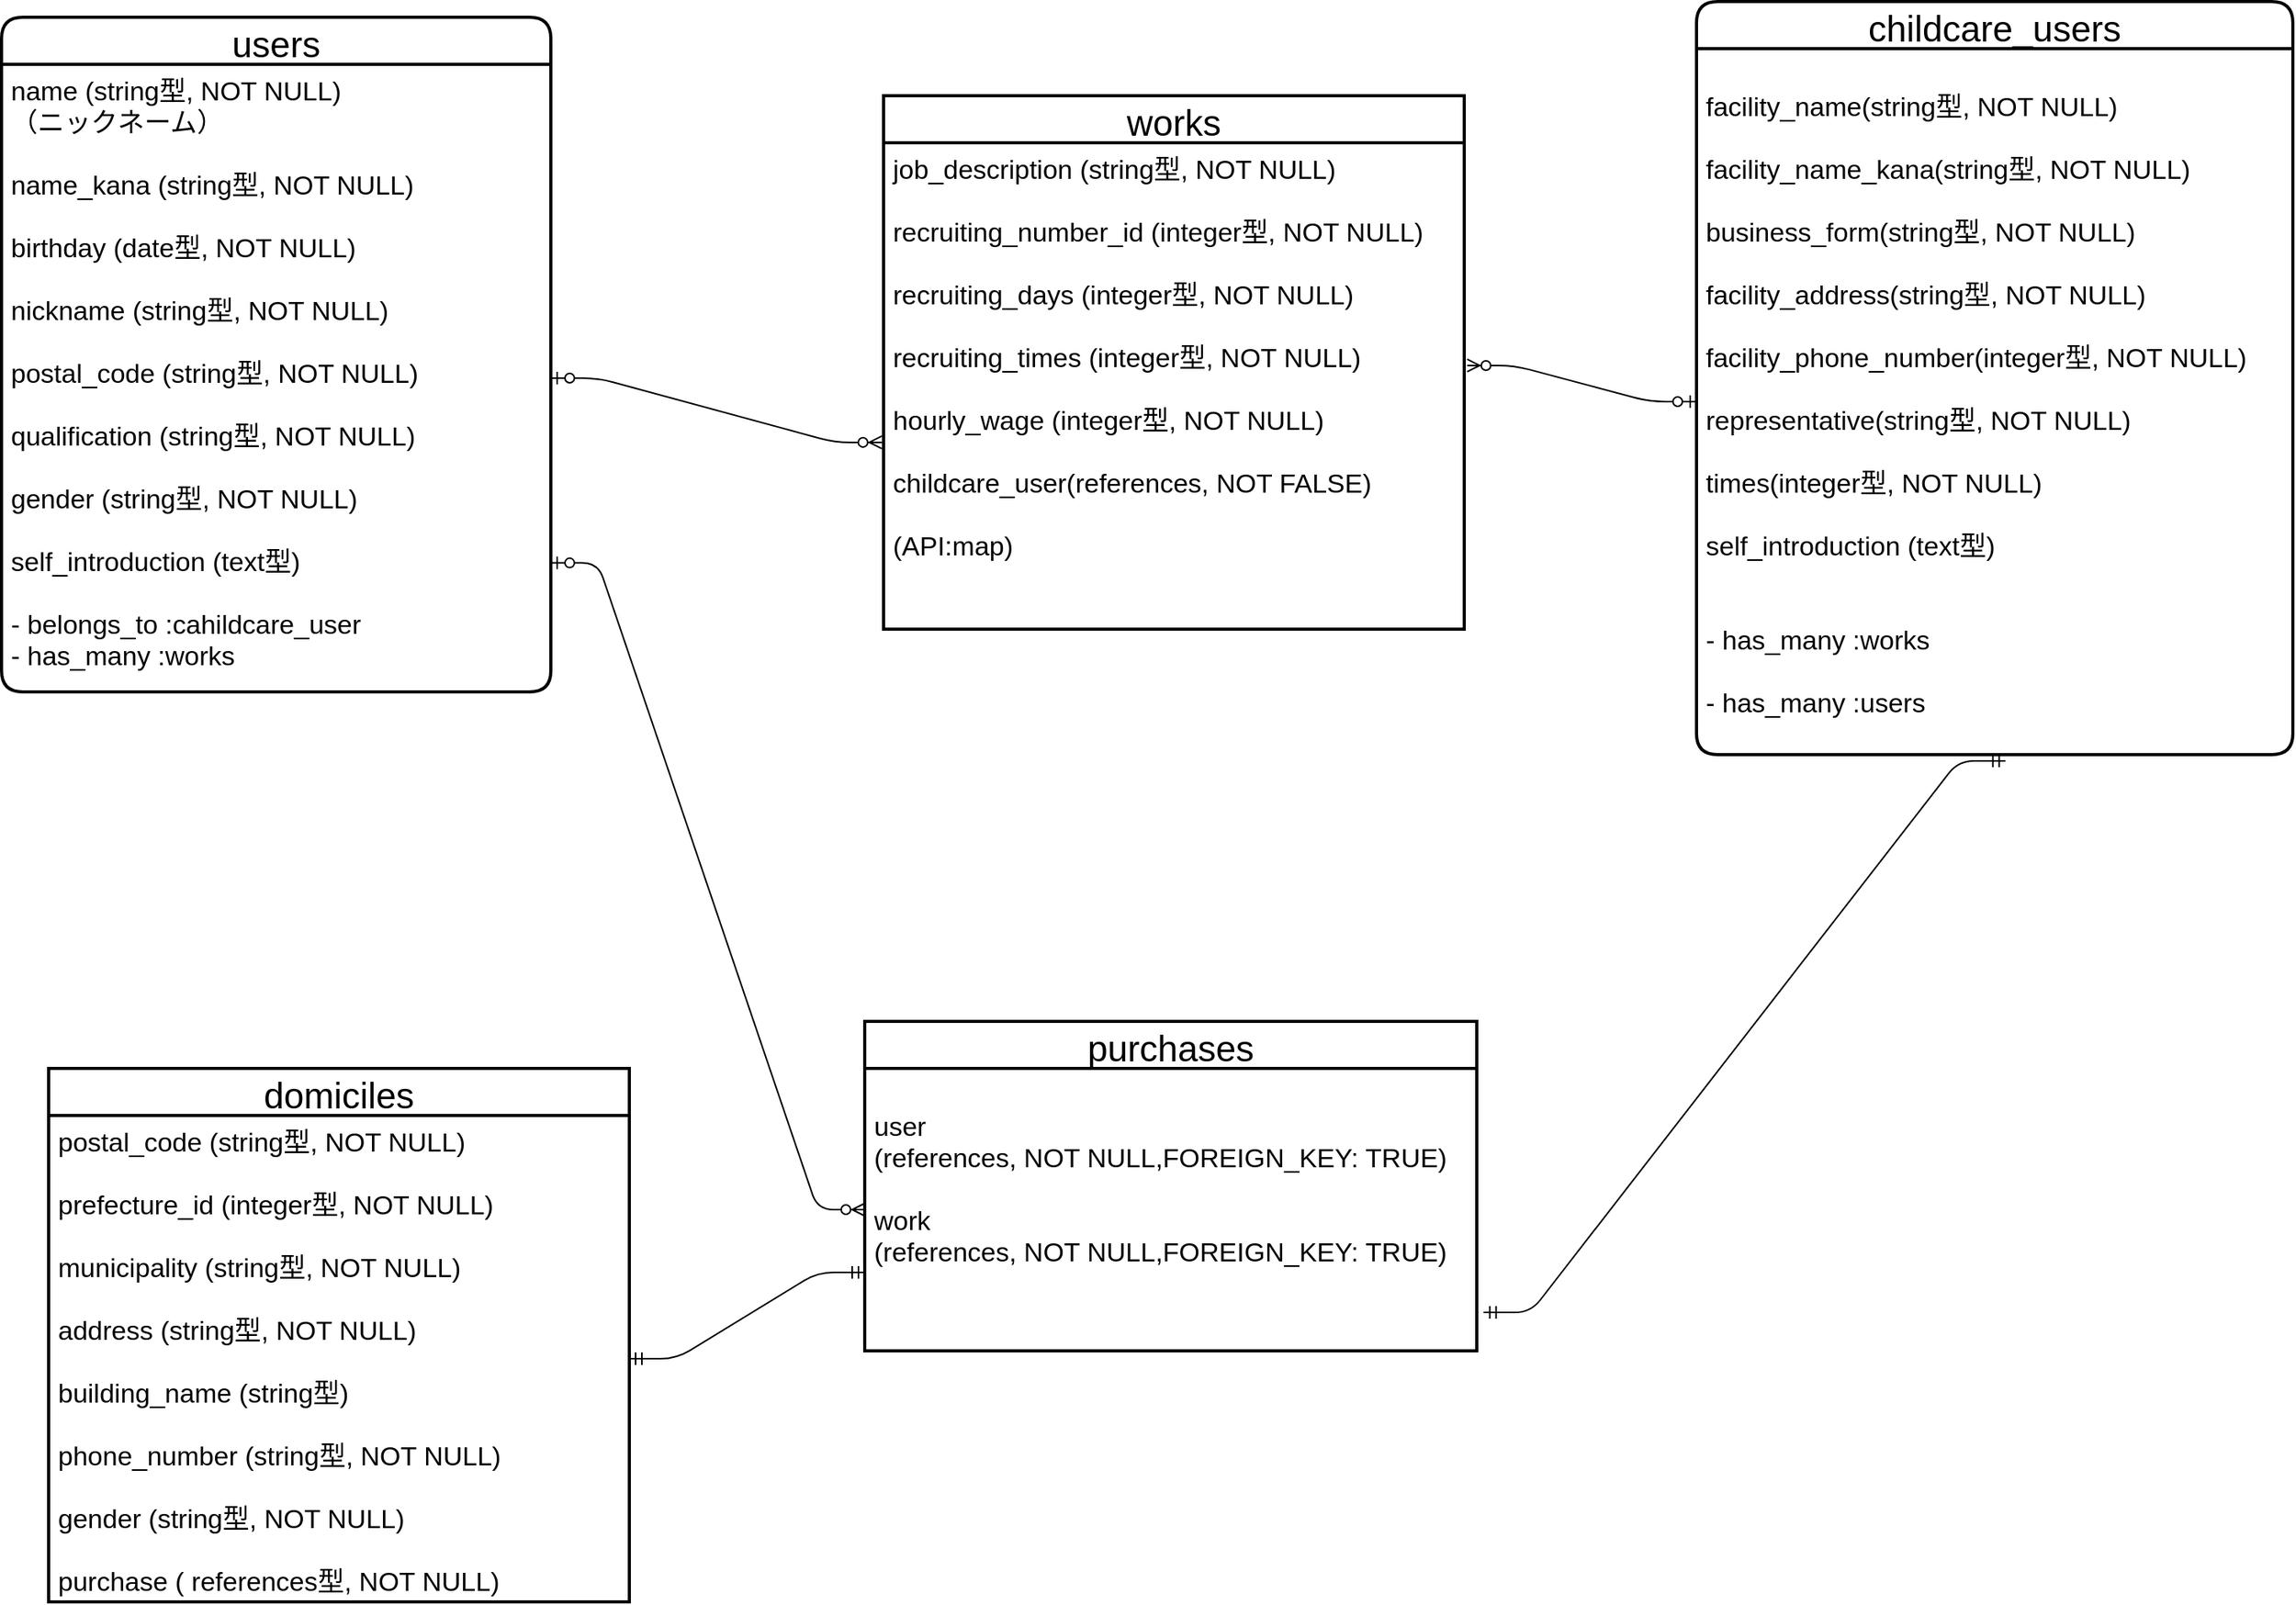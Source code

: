 <mxfile version="13.10.0" type="embed">
    <diagram id="eYEJpO8xNW3fcU3qhwMZ" name="ページ1">
        <mxGraphModel dx="728" dy="680" grid="1" gridSize="10" guides="1" tooltips="1" connect="1" arrows="0" fold="1" page="1" pageScale="1" pageWidth="1654" pageHeight="1169" math="0" shadow="0">
            <root>
                <mxCell id="0"/>
                <mxCell id="1" parent="0"/>
                <mxCell id="13" value="users" style="swimlane;childLayout=stackLayout;horizontal=1;startSize=30;horizontalStack=0;rounded=1;fontSize=23;fontStyle=0;strokeWidth=2;resizeParent=0;resizeLast=1;shadow=0;dashed=0;align=center;" parent="1" vertex="1">
                    <mxGeometry x="80" y="80" width="350" height="430" as="geometry"/>
                </mxCell>
                <mxCell id="14" value="name (string型, NOT NULL)&#10;（ニックネーム）&#10;&#10;name_kana (string型, NOT NULL)&#10;&#10;birthday (date型, NOT NULL)&#10;&#10;nickname (string型, NOT NULL)&#10;&#10;postal_code (string型, NOT NULL)&#10;&#10;qualification (string型, NOT NULL)&#10;&#10;gender (string型, NOT NULL)&#10;&#10;self_introduction (text型)&#10;&#10;- belongs_to :cahildcare_user&#10;- has_many :works" style="align=left;strokeColor=none;fillColor=none;spacingLeft=4;fontSize=17;verticalAlign=top;resizable=0;rotatable=0;part=1;" parent="13" vertex="1">
                    <mxGeometry y="30" width="350" height="400" as="geometry"/>
                </mxCell>
                <mxCell id="15" value="childcare_users" style="swimlane;childLayout=stackLayout;horizontal=1;startSize=30;horizontalStack=0;rounded=1;fontSize=23;fontStyle=0;strokeWidth=2;resizeParent=0;resizeLast=1;shadow=0;dashed=0;align=center;" parent="1" vertex="1">
                    <mxGeometry x="1160" y="70" width="380" height="480" as="geometry"/>
                </mxCell>
                <mxCell id="16" value="&#10;facility_name(string型, NOT NULL)&#10;&#10;facility_name_kana(string型, NOT NULL)&#10;&#10;business_form(string型, NOT NULL)&#10;&#10;facility_address(string型, NOT NULL)&#10;&#10;facility_phone_number(integer型, NOT NULL)&#10;&#10;representative(string型, NOT NULL)&#10;&#10;times(integer型, NOT NULL)&#10;&#10;self_introduction (text型)&#10;&#10;&#10;- has_many :works&#10;&#10;- has_many :users&#10;&#10;&#10;&#10;" style="align=left;strokeColor=none;fillColor=none;spacingLeft=4;fontSize=17;verticalAlign=top;resizable=0;rotatable=0;part=1;" parent="15" vertex="1">
                    <mxGeometry y="30" width="380" height="450" as="geometry"/>
                </mxCell>
                <mxCell id="37" value="works" style="swimlane;childLayout=stackLayout;horizontal=1;startSize=30;horizontalStack=0;rounded=1;fontSize=23;fontStyle=0;strokeWidth=2;resizeParent=0;resizeLast=1;shadow=0;dashed=0;align=center;arcSize=0;" parent="1" vertex="1">
                    <mxGeometry x="642" y="130" width="370" height="340" as="geometry"/>
                </mxCell>
                <mxCell id="38" value="job_description (string型, NOT NULL)&#10; &#10;recruiting_number_id (integer型, NOT NULL)&#10;&#10;recruiting_days (integer型, NOT NULL)&#10;&#10;recruiting_times (integer型, NOT NULL)&#10;&#10;hourly_wage (integer型, NOT NULL)&#10;&#10;childcare_user(references, NOT FALSE)&#10;&#10;(API:map)" style="align=left;strokeColor=none;fillColor=none;spacingLeft=4;fontSize=17;verticalAlign=top;resizable=0;rotatable=0;part=1;" parent="37" vertex="1">
                    <mxGeometry y="30" width="370" height="310" as="geometry"/>
                </mxCell>
                <mxCell id="54" value="" style="edgeStyle=entityRelationEdgeStyle;fontSize=12;html=1;endArrow=ERzeroToMany;startArrow=ERzeroToOne;entryX=1.005;entryY=0.458;entryDx=0;entryDy=0;entryPerimeter=0;exitX=0;exitY=0.5;exitDx=0;exitDy=0;" edge="1" parent="1" source="16" target="38">
                    <mxGeometry width="100" height="100" relative="1" as="geometry">
                        <mxPoint x="1160" y="795" as="sourcePoint"/>
                        <mxPoint x="830" y="760" as="targetPoint"/>
                    </mxGeometry>
                </mxCell>
                <mxCell id="59" value="" style="edgeStyle=entityRelationEdgeStyle;fontSize=12;html=1;endArrow=ERzeroToMany;startArrow=ERzeroToOne;entryX=-0.003;entryY=0.616;entryDx=0;entryDy=0;entryPerimeter=0;" edge="1" parent="1" source="14" target="38">
                    <mxGeometry width="100" height="100" relative="1" as="geometry">
                        <mxPoint x="220.96" y="620" as="sourcePoint"/>
                        <mxPoint x="430" y="625.09" as="targetPoint"/>
                    </mxGeometry>
                </mxCell>
                <mxCell id="63" value="purchases" style="swimlane;childLayout=stackLayout;horizontal=1;startSize=30;horizontalStack=0;rounded=1;fontSize=23;fontStyle=0;strokeWidth=2;resizeParent=0;resizeLast=1;shadow=0;dashed=0;align=center;arcSize=0;" vertex="1" parent="1">
                    <mxGeometry x="630" y="720" width="390" height="210" as="geometry"/>
                </mxCell>
                <mxCell id="64" value="&#10;user &#10;(references, NOT NULL,FOREIGN_KEY: TRUE)&#10;&#10;work&#10;(references, NOT NULL,FOREIGN_KEY: TRUE)&#10;&#10;&#10;" style="align=left;strokeColor=none;fillColor=none;spacingLeft=4;fontSize=17;verticalAlign=top;resizable=0;rotatable=0;part=1;" vertex="1" parent="63">
                    <mxGeometry y="30" width="390" height="180" as="geometry"/>
                </mxCell>
                <mxCell id="65" value="" style="edgeStyle=entityRelationEdgeStyle;fontSize=12;html=1;endArrow=ERzeroToMany;startArrow=ERzeroToOne;exitX=1;exitY=0.908;exitDx=0;exitDy=0;entryX=0;entryY=0.5;entryDx=0;entryDy=0;exitPerimeter=0;" edge="1" parent="1" target="64">
                    <mxGeometry width="100" height="100" relative="1" as="geometry">
                        <mxPoint x="430" y="427.8" as="sourcePoint"/>
                        <mxPoint x="630" y="795" as="targetPoint"/>
                    </mxGeometry>
                </mxCell>
                <mxCell id="66" value="" style="edgeStyle=entityRelationEdgeStyle;fontSize=12;html=1;endArrow=ERmandOne;startArrow=ERmandOne;exitX=1.011;exitY=0.576;exitDx=0;exitDy=0;exitPerimeter=0;entryX=0.518;entryY=1.009;entryDx=0;entryDy=0;entryPerimeter=0;" edge="1" parent="1" target="16">
                    <mxGeometry width="100" height="100" relative="1" as="geometry">
                        <mxPoint x="1024.29" y="905.52" as="sourcePoint"/>
                        <mxPoint x="1230" y="485" as="targetPoint"/>
                    </mxGeometry>
                </mxCell>
                <mxCell id="67" value="domiciles" style="swimlane;childLayout=stackLayout;horizontal=1;startSize=30;horizontalStack=0;rounded=1;fontSize=23;fontStyle=0;strokeWidth=2;resizeParent=0;resizeLast=1;shadow=0;dashed=0;align=center;arcSize=0;" vertex="1" parent="1">
                    <mxGeometry x="110" y="750" width="370" height="340" as="geometry"/>
                </mxCell>
                <mxCell id="68" value="postal_code (string型, NOT NULL)&#10; &#10;prefecture_id (integer型, NOT NULL)&#10;&#10;municipality (string型, NOT NULL)&#10;&#10;address (string型, NOT NULL)&#10;&#10;building_name (string型)&#10;&#10;phone_number (string型, NOT NULL)&#10;&#10;gender (string型, NOT NULL)&#10;&#10;purchase ( references型, NOT NULL)&#10;&#10;&#10;&#10;" style="align=left;strokeColor=none;fillColor=none;spacingLeft=4;fontSize=17;verticalAlign=top;resizable=0;rotatable=0;part=1;" vertex="1" parent="67">
                    <mxGeometry y="30" width="370" height="310" as="geometry"/>
                </mxCell>
                <mxCell id="69" value="" style="edgeStyle=entityRelationEdgeStyle;fontSize=12;html=1;endArrow=ERmandOne;startArrow=ERmandOne;exitX=1;exitY=0.5;exitDx=0;exitDy=0;" edge="1" parent="1" source="68">
                    <mxGeometry width="100" height="100" relative="1" as="geometry">
                        <mxPoint x="460" y="890" as="sourcePoint"/>
                        <mxPoint x="630" y="880" as="targetPoint"/>
                    </mxGeometry>
                </mxCell>
            </root>
        </mxGraphModel>
    </diagram>
</mxfile>